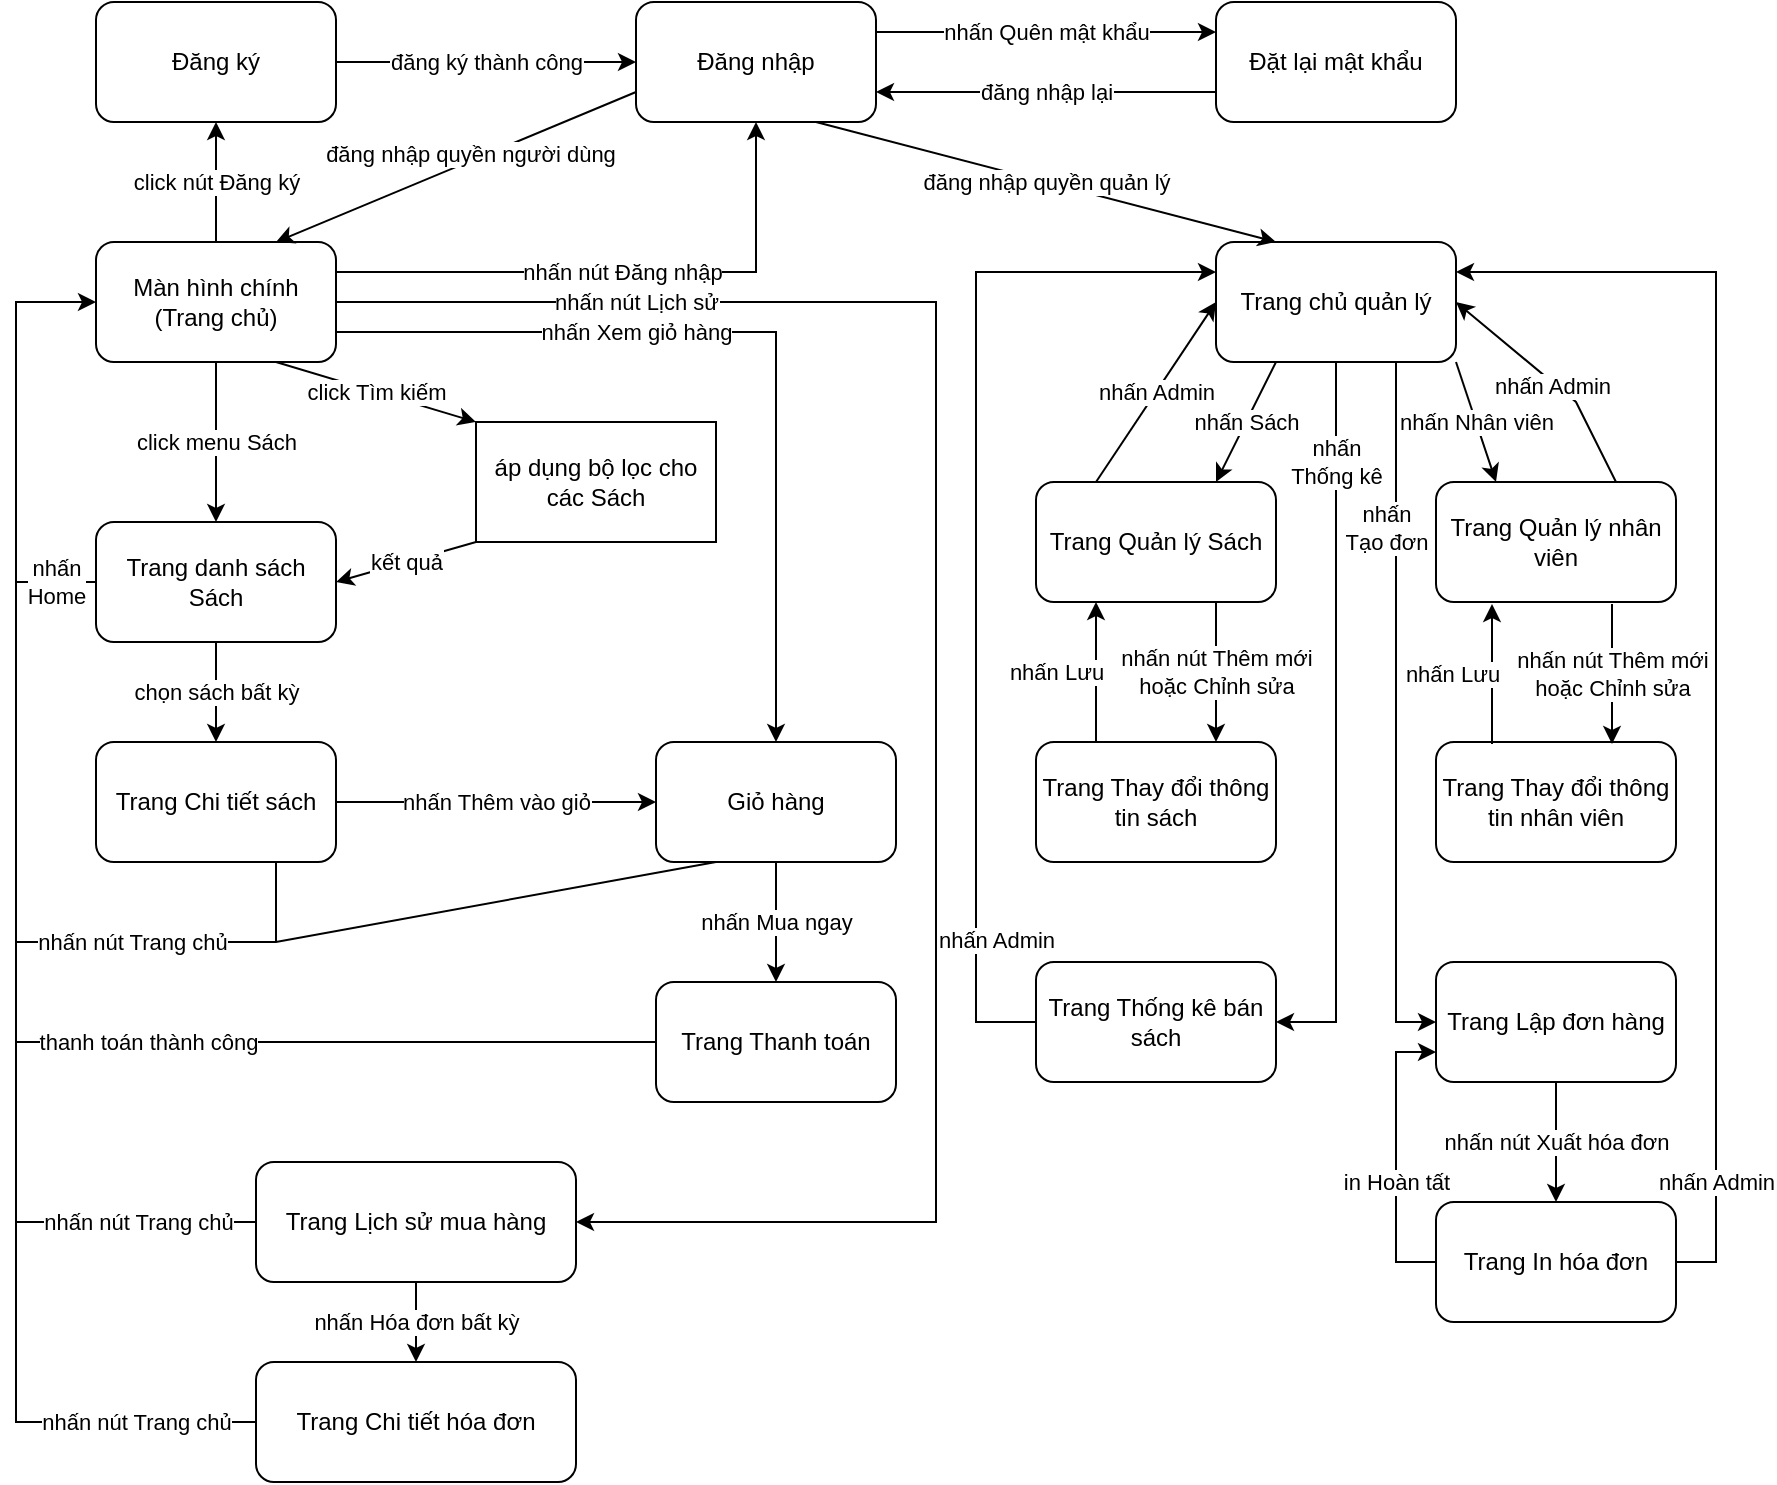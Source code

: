 <mxfile version="20.1.1" type="github">
  <diagram id="xaZp0-lInEIS3_UVOU08" name="Page-1">
    <mxGraphModel dx="976" dy="587" grid="1" gridSize="10" guides="1" tooltips="1" connect="1" arrows="1" fold="1" page="1" pageScale="1" pageWidth="850" pageHeight="1100" math="0" shadow="0">
      <root>
        <mxCell id="0" />
        <mxCell id="1" parent="0" />
        <mxCell id="3wHPNTOYspx9za74J0Ks-7" value="nhấn nút Đăng nhập" style="edgeStyle=orthogonalEdgeStyle;rounded=0;orthogonalLoop=1;jettySize=auto;html=1;exitX=1;exitY=0.25;exitDx=0;exitDy=0;" edge="1" parent="1" source="3wHPNTOYspx9za74J0Ks-2" target="3wHPNTOYspx9za74J0Ks-3">
          <mxGeometry relative="1" as="geometry" />
        </mxCell>
        <mxCell id="3wHPNTOYspx9za74J0Ks-9" value="click nút Đăng ký" style="edgeStyle=orthogonalEdgeStyle;rounded=0;orthogonalLoop=1;jettySize=auto;html=1;" edge="1" parent="1" source="3wHPNTOYspx9za74J0Ks-2" target="3wHPNTOYspx9za74J0Ks-5">
          <mxGeometry relative="1" as="geometry" />
        </mxCell>
        <mxCell id="3wHPNTOYspx9za74J0Ks-16" value="click menu Sách" style="edgeStyle=orthogonalEdgeStyle;rounded=0;orthogonalLoop=1;jettySize=auto;html=1;" edge="1" parent="1" source="3wHPNTOYspx9za74J0Ks-2" target="3wHPNTOYspx9za74J0Ks-6">
          <mxGeometry relative="1" as="geometry" />
        </mxCell>
        <mxCell id="3wHPNTOYspx9za74J0Ks-2" value="Màn hình chính&lt;br&gt;(Trang chủ)" style="rounded=1;whiteSpace=wrap;html=1;" vertex="1" parent="1">
          <mxGeometry x="50" y="210" width="120" height="60" as="geometry" />
        </mxCell>
        <mxCell id="3wHPNTOYspx9za74J0Ks-11" value="nhấn Quên mật khẩu" style="edgeStyle=orthogonalEdgeStyle;rounded=0;orthogonalLoop=1;jettySize=auto;html=1;entryX=0;entryY=0.25;entryDx=0;entryDy=0;exitX=1;exitY=0.25;exitDx=0;exitDy=0;" edge="1" parent="1" source="3wHPNTOYspx9za74J0Ks-3" target="3wHPNTOYspx9za74J0Ks-4">
          <mxGeometry relative="1" as="geometry" />
        </mxCell>
        <mxCell id="3wHPNTOYspx9za74J0Ks-3" value="Đăng nhập" style="rounded=1;whiteSpace=wrap;html=1;" vertex="1" parent="1">
          <mxGeometry x="320" y="90" width="120" height="60" as="geometry" />
        </mxCell>
        <mxCell id="3wHPNTOYspx9za74J0Ks-4" value="Đặt lại mật khẩu" style="rounded=1;whiteSpace=wrap;html=1;" vertex="1" parent="1">
          <mxGeometry x="610" y="90" width="120" height="60" as="geometry" />
        </mxCell>
        <mxCell id="3wHPNTOYspx9za74J0Ks-10" value="đăng ký thành công" style="edgeStyle=orthogonalEdgeStyle;rounded=0;orthogonalLoop=1;jettySize=auto;html=1;" edge="1" parent="1" source="3wHPNTOYspx9za74J0Ks-5" target="3wHPNTOYspx9za74J0Ks-3">
          <mxGeometry relative="1" as="geometry" />
        </mxCell>
        <mxCell id="3wHPNTOYspx9za74J0Ks-5" value="Đăng ký" style="rounded=1;whiteSpace=wrap;html=1;" vertex="1" parent="1">
          <mxGeometry x="50" y="90" width="120" height="60" as="geometry" />
        </mxCell>
        <mxCell id="3wHPNTOYspx9za74J0Ks-22" value="chọn sách bất kỳ" style="edgeStyle=orthogonalEdgeStyle;rounded=0;orthogonalLoop=1;jettySize=auto;html=1;" edge="1" parent="1" source="3wHPNTOYspx9za74J0Ks-6" target="3wHPNTOYspx9za74J0Ks-21">
          <mxGeometry relative="1" as="geometry" />
        </mxCell>
        <mxCell id="3wHPNTOYspx9za74J0Ks-6" value="Trang danh sách Sách" style="rounded=1;whiteSpace=wrap;html=1;" vertex="1" parent="1">
          <mxGeometry x="50" y="350" width="120" height="60" as="geometry" />
        </mxCell>
        <mxCell id="3wHPNTOYspx9za74J0Ks-8" value="đăng nhập quyền người dùng" style="endArrow=classic;html=1;rounded=0;exitX=0;exitY=0.75;exitDx=0;exitDy=0;entryX=0.75;entryY=0;entryDx=0;entryDy=0;" edge="1" parent="1" source="3wHPNTOYspx9za74J0Ks-3" target="3wHPNTOYspx9za74J0Ks-2">
          <mxGeometry x="-0.092" y="-3" width="50" height="50" relative="1" as="geometry">
            <mxPoint x="400" y="320" as="sourcePoint" />
            <mxPoint x="450" y="270" as="targetPoint" />
            <Array as="points" />
            <mxPoint as="offset" />
          </mxGeometry>
        </mxCell>
        <mxCell id="3wHPNTOYspx9za74J0Ks-12" value="đăng nhập lại" style="endArrow=classic;html=1;rounded=0;entryX=1;entryY=0.75;entryDx=0;entryDy=0;exitX=0;exitY=0.75;exitDx=0;exitDy=0;" edge="1" parent="1" source="3wHPNTOYspx9za74J0Ks-4" target="3wHPNTOYspx9za74J0Ks-3">
          <mxGeometry width="50" height="50" relative="1" as="geometry">
            <mxPoint x="400" y="320" as="sourcePoint" />
            <mxPoint x="450" y="270" as="targetPoint" />
          </mxGeometry>
        </mxCell>
        <mxCell id="3wHPNTOYspx9za74J0Ks-13" value="Trang chủ quản lý" style="rounded=1;whiteSpace=wrap;html=1;" vertex="1" parent="1">
          <mxGeometry x="610" y="210" width="120" height="60" as="geometry" />
        </mxCell>
        <mxCell id="3wHPNTOYspx9za74J0Ks-14" value="đăng nhập quyền quản lý" style="endArrow=classic;html=1;rounded=0;exitX=0.75;exitY=1;exitDx=0;exitDy=0;entryX=0.25;entryY=0;entryDx=0;entryDy=0;" edge="1" parent="1" source="3wHPNTOYspx9za74J0Ks-3" target="3wHPNTOYspx9za74J0Ks-13">
          <mxGeometry width="50" height="50" relative="1" as="geometry">
            <mxPoint x="420" y="340" as="sourcePoint" />
            <mxPoint x="470" y="290" as="targetPoint" />
          </mxGeometry>
        </mxCell>
        <mxCell id="3wHPNTOYspx9za74J0Ks-17" value="áp dụng bộ lọc cho các Sách" style="rounded=0;whiteSpace=wrap;html=1;" vertex="1" parent="1">
          <mxGeometry x="240" y="300" width="120" height="60" as="geometry" />
        </mxCell>
        <mxCell id="3wHPNTOYspx9za74J0Ks-18" value="click Tìm kiếm" style="endArrow=classic;html=1;rounded=0;exitX=0.75;exitY=1;exitDx=0;exitDy=0;entryX=0;entryY=0;entryDx=0;entryDy=0;" edge="1" parent="1" source="3wHPNTOYspx9za74J0Ks-2" target="3wHPNTOYspx9za74J0Ks-17">
          <mxGeometry width="50" height="50" relative="1" as="geometry">
            <mxPoint x="400" y="310" as="sourcePoint" />
            <mxPoint x="450" y="260" as="targetPoint" />
          </mxGeometry>
        </mxCell>
        <mxCell id="3wHPNTOYspx9za74J0Ks-20" value="kết quả" style="endArrow=classic;html=1;rounded=0;exitX=0;exitY=1;exitDx=0;exitDy=0;entryX=1;entryY=0.5;entryDx=0;entryDy=0;" edge="1" parent="1" source="3wHPNTOYspx9za74J0Ks-17" target="3wHPNTOYspx9za74J0Ks-6">
          <mxGeometry width="50" height="50" relative="1" as="geometry">
            <mxPoint x="400" y="310" as="sourcePoint" />
            <mxPoint x="450" y="260" as="targetPoint" />
          </mxGeometry>
        </mxCell>
        <mxCell id="3wHPNTOYspx9za74J0Ks-24" value="nhấn Thêm vào giỏ" style="edgeStyle=orthogonalEdgeStyle;rounded=0;orthogonalLoop=1;jettySize=auto;html=1;" edge="1" parent="1" source="3wHPNTOYspx9za74J0Ks-21" target="3wHPNTOYspx9za74J0Ks-23">
          <mxGeometry relative="1" as="geometry" />
        </mxCell>
        <mxCell id="3wHPNTOYspx9za74J0Ks-21" value="Trang Chi tiết sách" style="rounded=1;whiteSpace=wrap;html=1;" vertex="1" parent="1">
          <mxGeometry x="50" y="460" width="120" height="60" as="geometry" />
        </mxCell>
        <mxCell id="3wHPNTOYspx9za74J0Ks-27" value="nhấn Mua ngay" style="edgeStyle=orthogonalEdgeStyle;rounded=0;orthogonalLoop=1;jettySize=auto;html=1;" edge="1" parent="1" source="3wHPNTOYspx9za74J0Ks-23" target="3wHPNTOYspx9za74J0Ks-26">
          <mxGeometry relative="1" as="geometry" />
        </mxCell>
        <mxCell id="3wHPNTOYspx9za74J0Ks-23" value="Giỏ hàng" style="rounded=1;whiteSpace=wrap;html=1;" vertex="1" parent="1">
          <mxGeometry x="330" y="460" width="120" height="60" as="geometry" />
        </mxCell>
        <mxCell id="3wHPNTOYspx9za74J0Ks-25" value="nhấn Xem giỏ hàng" style="endArrow=classic;html=1;rounded=0;exitX=1;exitY=0.75;exitDx=0;exitDy=0;entryX=0.5;entryY=0;entryDx=0;entryDy=0;" edge="1" parent="1" source="3wHPNTOYspx9za74J0Ks-2" target="3wHPNTOYspx9za74J0Ks-23">
          <mxGeometry x="-0.294" width="50" height="50" relative="1" as="geometry">
            <mxPoint x="400" y="410" as="sourcePoint" />
            <mxPoint x="450" y="360" as="targetPoint" />
            <Array as="points">
              <mxPoint x="390" y="255" />
            </Array>
            <mxPoint as="offset" />
          </mxGeometry>
        </mxCell>
        <mxCell id="3wHPNTOYspx9za74J0Ks-26" value="Trang Thanh toán" style="rounded=1;whiteSpace=wrap;html=1;" vertex="1" parent="1">
          <mxGeometry x="330" y="580" width="120" height="60" as="geometry" />
        </mxCell>
        <mxCell id="3wHPNTOYspx9za74J0Ks-28" value="thanh toán thành công" style="endArrow=classic;html=1;rounded=0;exitX=0;exitY=0.5;exitDx=0;exitDy=0;entryX=0;entryY=0.5;entryDx=0;entryDy=0;" edge="1" parent="1" source="3wHPNTOYspx9za74J0Ks-26" target="3wHPNTOYspx9za74J0Ks-2">
          <mxGeometry x="-0.304" width="50" height="50" relative="1" as="geometry">
            <mxPoint x="400" y="510" as="sourcePoint" />
            <mxPoint x="450" y="460" as="targetPoint" />
            <Array as="points">
              <mxPoint x="10" y="610" />
              <mxPoint x="10" y="240" />
            </Array>
            <mxPoint as="offset" />
          </mxGeometry>
        </mxCell>
        <mxCell id="3wHPNTOYspx9za74J0Ks-32" value="nhấn nút Trang chủ" style="endArrow=none;html=1;rounded=0;exitX=0.25;exitY=1;exitDx=0;exitDy=0;" edge="1" parent="1" source="3wHPNTOYspx9za74J0Ks-23">
          <mxGeometry x="0.673" width="50" height="50" relative="1" as="geometry">
            <mxPoint x="420" y="510" as="sourcePoint" />
            <mxPoint x="10" y="560" as="targetPoint" />
            <Array as="points">
              <mxPoint x="140" y="560" />
            </Array>
            <mxPoint as="offset" />
          </mxGeometry>
        </mxCell>
        <mxCell id="3wHPNTOYspx9za74J0Ks-33" value="" style="endArrow=none;html=1;rounded=0;exitX=0.75;exitY=1;exitDx=0;exitDy=0;" edge="1" parent="1" source="3wHPNTOYspx9za74J0Ks-21">
          <mxGeometry width="50" height="50" relative="1" as="geometry">
            <mxPoint x="420" y="510" as="sourcePoint" />
            <mxPoint x="140" y="560" as="targetPoint" />
            <Array as="points">
              <mxPoint x="140" y="560" />
            </Array>
          </mxGeometry>
        </mxCell>
        <mxCell id="3wHPNTOYspx9za74J0Ks-35" value="nhấn&lt;br&gt;Home" style="endArrow=none;html=1;rounded=0;exitX=0;exitY=0.5;exitDx=0;exitDy=0;" edge="1" parent="1" source="3wHPNTOYspx9za74J0Ks-6">
          <mxGeometry width="50" height="50" relative="1" as="geometry">
            <mxPoint x="420" y="410" as="sourcePoint" />
            <mxPoint x="10" y="380" as="targetPoint" />
            <mxPoint as="offset" />
          </mxGeometry>
        </mxCell>
        <mxCell id="3wHPNTOYspx9za74J0Ks-40" value="nhấn Hóa đơn bất kỳ" style="edgeStyle=orthogonalEdgeStyle;rounded=0;orthogonalLoop=1;jettySize=auto;html=1;" edge="1" parent="1" source="3wHPNTOYspx9za74J0Ks-38" target="3wHPNTOYspx9za74J0Ks-39">
          <mxGeometry relative="1" as="geometry" />
        </mxCell>
        <mxCell id="3wHPNTOYspx9za74J0Ks-38" value="Trang Lịch sử mua hàng" style="rounded=1;whiteSpace=wrap;html=1;" vertex="1" parent="1">
          <mxGeometry x="130" y="670" width="160" height="60" as="geometry" />
        </mxCell>
        <mxCell id="3wHPNTOYspx9za74J0Ks-39" value="Trang Chi tiết hóa đơn" style="rounded=1;whiteSpace=wrap;html=1;" vertex="1" parent="1">
          <mxGeometry x="130" y="770" width="160" height="60" as="geometry" />
        </mxCell>
        <mxCell id="3wHPNTOYspx9za74J0Ks-41" value="nhấn nút Lịch sử" style="endArrow=classic;html=1;rounded=0;exitX=1;exitY=0.5;exitDx=0;exitDy=0;entryX=1;entryY=0.5;entryDx=0;entryDy=0;" edge="1" parent="1" source="3wHPNTOYspx9za74J0Ks-2" target="3wHPNTOYspx9za74J0Ks-38">
          <mxGeometry x="-0.681" width="50" height="50" relative="1" as="geometry">
            <mxPoint x="410" y="470" as="sourcePoint" />
            <mxPoint x="460" y="420" as="targetPoint" />
            <Array as="points">
              <mxPoint x="470" y="240" />
              <mxPoint x="470" y="700" />
            </Array>
            <mxPoint as="offset" />
          </mxGeometry>
        </mxCell>
        <mxCell id="3wHPNTOYspx9za74J0Ks-42" value="nhấn nút Trang chủ" style="endArrow=none;html=1;rounded=0;entryX=0;entryY=0.5;entryDx=0;entryDy=0;" edge="1" parent="1" target="3wHPNTOYspx9za74J0Ks-39">
          <mxGeometry x="0.613" width="50" height="50" relative="1" as="geometry">
            <mxPoint x="10" y="610" as="sourcePoint" />
            <mxPoint x="290" y="620" as="targetPoint" />
            <Array as="points">
              <mxPoint x="10" y="800" />
            </Array>
            <mxPoint as="offset" />
          </mxGeometry>
        </mxCell>
        <mxCell id="3wHPNTOYspx9za74J0Ks-43" value="" style="endArrow=none;html=1;rounded=0;exitX=0;exitY=0.5;exitDx=0;exitDy=0;" edge="1" parent="1" source="3wHPNTOYspx9za74J0Ks-38">
          <mxGeometry width="50" height="50" relative="1" as="geometry">
            <mxPoint x="240" y="670" as="sourcePoint" />
            <mxPoint x="10" y="700" as="targetPoint" />
          </mxGeometry>
        </mxCell>
        <mxCell id="3wHPNTOYspx9za74J0Ks-44" value="nhấn nút Trang chủ" style="edgeLabel;html=1;align=center;verticalAlign=middle;resizable=0;points=[];" vertex="1" connectable="0" parent="3wHPNTOYspx9za74J0Ks-43">
          <mxGeometry x="-0.34" y="2" relative="1" as="geometry">
            <mxPoint x="-20" y="-2" as="offset" />
          </mxGeometry>
        </mxCell>
        <mxCell id="3wHPNTOYspx9za74J0Ks-48" value="nhấn nút Thêm mới&lt;br&gt;hoặc Chỉnh sửa" style="edgeStyle=orthogonalEdgeStyle;rounded=0;orthogonalLoop=1;jettySize=auto;html=1;exitX=0.75;exitY=1;exitDx=0;exitDy=0;entryX=0.75;entryY=0;entryDx=0;entryDy=0;" edge="1" parent="1" source="3wHPNTOYspx9za74J0Ks-45" target="3wHPNTOYspx9za74J0Ks-46">
          <mxGeometry relative="1" as="geometry" />
        </mxCell>
        <mxCell id="3wHPNTOYspx9za74J0Ks-45" value="Trang Quản lý Sách" style="rounded=1;whiteSpace=wrap;html=1;" vertex="1" parent="1">
          <mxGeometry x="520" y="330" width="120" height="60" as="geometry" />
        </mxCell>
        <mxCell id="3wHPNTOYspx9za74J0Ks-46" value="Trang Thay đổi thông tin sách" style="rounded=1;whiteSpace=wrap;html=1;" vertex="1" parent="1">
          <mxGeometry x="520" y="460" width="120" height="60" as="geometry" />
        </mxCell>
        <mxCell id="3wHPNTOYspx9za74J0Ks-47" value="nhấn Sách" style="endArrow=classic;html=1;rounded=0;exitX=0.25;exitY=1;exitDx=0;exitDy=0;entryX=0.75;entryY=0;entryDx=0;entryDy=0;" edge="1" parent="1" source="3wHPNTOYspx9za74J0Ks-13" target="3wHPNTOYspx9za74J0Ks-45">
          <mxGeometry width="50" height="50" relative="1" as="geometry">
            <mxPoint x="700" y="400" as="sourcePoint" />
            <mxPoint x="750" y="350" as="targetPoint" />
          </mxGeometry>
        </mxCell>
        <mxCell id="3wHPNTOYspx9za74J0Ks-49" value="nhấn Lưu" style="endArrow=classic;html=1;rounded=0;exitX=0.25;exitY=0;exitDx=0;exitDy=0;entryX=0.25;entryY=1;entryDx=0;entryDy=0;" edge="1" parent="1" source="3wHPNTOYspx9za74J0Ks-46" target="3wHPNTOYspx9za74J0Ks-45">
          <mxGeometry y="20" width="50" height="50" relative="1" as="geometry">
            <mxPoint x="590" y="370" as="sourcePoint" />
            <mxPoint x="640" y="320" as="targetPoint" />
            <Array as="points">
              <mxPoint x="550" y="390" />
            </Array>
            <mxPoint as="offset" />
          </mxGeometry>
        </mxCell>
        <mxCell id="3wHPNTOYspx9za74J0Ks-50" value="nhấn Admin" style="endArrow=classic;html=1;rounded=0;exitX=0.25;exitY=0;exitDx=0;exitDy=0;entryX=0;entryY=0.5;entryDx=0;entryDy=0;" edge="1" parent="1" source="3wHPNTOYspx9za74J0Ks-45" target="3wHPNTOYspx9za74J0Ks-13">
          <mxGeometry width="50" height="50" relative="1" as="geometry">
            <mxPoint x="740" y="460" as="sourcePoint" />
            <mxPoint x="790" y="410" as="targetPoint" />
          </mxGeometry>
        </mxCell>
        <mxCell id="3wHPNTOYspx9za74J0Ks-51" value="Trang Thống kê bán sách" style="rounded=1;whiteSpace=wrap;html=1;" vertex="1" parent="1">
          <mxGeometry x="520" y="570" width="120" height="60" as="geometry" />
        </mxCell>
        <mxCell id="3wHPNTOYspx9za74J0Ks-54" value="nhấn nút Xuất hóa đơn" style="edgeStyle=orthogonalEdgeStyle;rounded=0;orthogonalLoop=1;jettySize=auto;html=1;" edge="1" parent="1" source="3wHPNTOYspx9za74J0Ks-52" target="3wHPNTOYspx9za74J0Ks-53">
          <mxGeometry relative="1" as="geometry" />
        </mxCell>
        <mxCell id="3wHPNTOYspx9za74J0Ks-52" value="Trang Lập đơn hàng" style="rounded=1;whiteSpace=wrap;html=1;" vertex="1" parent="1">
          <mxGeometry x="720" y="570" width="120" height="60" as="geometry" />
        </mxCell>
        <mxCell id="3wHPNTOYspx9za74J0Ks-53" value="Trang In hóa đơn" style="whiteSpace=wrap;html=1;rounded=1;" vertex="1" parent="1">
          <mxGeometry x="720" y="690" width="120" height="60" as="geometry" />
        </mxCell>
        <mxCell id="3wHPNTOYspx9za74J0Ks-55" value="Trang Quản lý nhân viên" style="rounded=1;whiteSpace=wrap;html=1;" vertex="1" parent="1">
          <mxGeometry x="720" y="330" width="120" height="60" as="geometry" />
        </mxCell>
        <mxCell id="3wHPNTOYspx9za74J0Ks-56" value="" style="endArrow=classic;html=1;rounded=0;exitX=0.5;exitY=1;exitDx=0;exitDy=0;entryX=1;entryY=0.5;entryDx=0;entryDy=0;" edge="1" parent="1" source="3wHPNTOYspx9za74J0Ks-13" target="3wHPNTOYspx9za74J0Ks-51">
          <mxGeometry width="50" height="50" relative="1" as="geometry">
            <mxPoint x="550" y="450" as="sourcePoint" />
            <mxPoint x="600" y="400" as="targetPoint" />
            <Array as="points">
              <mxPoint x="670" y="600" />
            </Array>
          </mxGeometry>
        </mxCell>
        <mxCell id="3wHPNTOYspx9za74J0Ks-57" value="nhấn&lt;br&gt;Thống kê" style="edgeLabel;html=1;align=center;verticalAlign=middle;resizable=0;points=[];" vertex="1" connectable="0" parent="3wHPNTOYspx9za74J0Ks-56">
          <mxGeometry x="-0.783" y="-2" relative="1" as="geometry">
            <mxPoint x="2" y="11" as="offset" />
          </mxGeometry>
        </mxCell>
        <mxCell id="3wHPNTOYspx9za74J0Ks-58" value="" style="endArrow=classic;html=1;rounded=0;exitX=0.75;exitY=1;exitDx=0;exitDy=0;entryX=0;entryY=0.5;entryDx=0;entryDy=0;" edge="1" parent="1" source="3wHPNTOYspx9za74J0Ks-13" target="3wHPNTOYspx9za74J0Ks-52">
          <mxGeometry width="50" height="50" relative="1" as="geometry">
            <mxPoint x="550" y="450" as="sourcePoint" />
            <mxPoint x="600" y="400" as="targetPoint" />
            <Array as="points">
              <mxPoint x="700" y="600" />
            </Array>
          </mxGeometry>
        </mxCell>
        <mxCell id="3wHPNTOYspx9za74J0Ks-59" value="nhấn&lt;br&gt;Tạo đơn" style="edgeLabel;html=1;align=center;verticalAlign=middle;resizable=0;points=[];" vertex="1" connectable="0" parent="3wHPNTOYspx9za74J0Ks-58">
          <mxGeometry x="-0.234" relative="1" as="geometry">
            <mxPoint x="-5" y="-51" as="offset" />
          </mxGeometry>
        </mxCell>
        <mxCell id="3wHPNTOYspx9za74J0Ks-61" value="" style="endArrow=classic;html=1;rounded=0;exitX=0;exitY=0.5;exitDx=0;exitDy=0;entryX=0;entryY=0.25;entryDx=0;entryDy=0;" edge="1" parent="1" source="3wHPNTOYspx9za74J0Ks-51" target="3wHPNTOYspx9za74J0Ks-13">
          <mxGeometry width="50" height="50" relative="1" as="geometry">
            <mxPoint x="550" y="440" as="sourcePoint" />
            <mxPoint x="600" y="390" as="targetPoint" />
            <Array as="points">
              <mxPoint x="490" y="600" />
              <mxPoint x="490" y="225" />
            </Array>
          </mxGeometry>
        </mxCell>
        <mxCell id="3wHPNTOYspx9za74J0Ks-62" value="nhấn Admin" style="edgeLabel;html=1;align=center;verticalAlign=middle;resizable=0;points=[];" vertex="1" connectable="0" parent="3wHPNTOYspx9za74J0Ks-61">
          <mxGeometry x="-0.728" y="3" relative="1" as="geometry">
            <mxPoint x="13" as="offset" />
          </mxGeometry>
        </mxCell>
        <mxCell id="3wHPNTOYspx9za74J0Ks-63" value="nhấn Nhân viên" style="endArrow=classic;html=1;rounded=0;exitX=1;exitY=1;exitDx=0;exitDy=0;entryX=0.25;entryY=0;entryDx=0;entryDy=0;" edge="1" parent="1" source="3wHPNTOYspx9za74J0Ks-13" target="3wHPNTOYspx9za74J0Ks-55">
          <mxGeometry width="50" height="50" relative="1" as="geometry">
            <mxPoint x="730" y="430" as="sourcePoint" />
            <mxPoint x="780" y="380" as="targetPoint" />
          </mxGeometry>
        </mxCell>
        <mxCell id="3wHPNTOYspx9za74J0Ks-64" value="Trang Thay đổi thông tin nhân viên" style="rounded=1;whiteSpace=wrap;html=1;" vertex="1" parent="1">
          <mxGeometry x="720" y="460" width="120" height="60" as="geometry" />
        </mxCell>
        <mxCell id="3wHPNTOYspx9za74J0Ks-65" value="nhấn nút Thêm mới&lt;br&gt;hoặc Chỉnh sửa" style="edgeStyle=orthogonalEdgeStyle;rounded=0;orthogonalLoop=1;jettySize=auto;html=1;exitX=0.75;exitY=1;exitDx=0;exitDy=0;entryX=0.75;entryY=0;entryDx=0;entryDy=0;" edge="1" parent="1">
          <mxGeometry relative="1" as="geometry">
            <mxPoint x="808" y="391" as="sourcePoint" />
            <mxPoint x="808" y="461" as="targetPoint" />
          </mxGeometry>
        </mxCell>
        <mxCell id="3wHPNTOYspx9za74J0Ks-66" value="nhấn Lưu" style="endArrow=classic;html=1;rounded=0;exitX=0.25;exitY=0;exitDx=0;exitDy=0;entryX=0.25;entryY=1;entryDx=0;entryDy=0;" edge="1" parent="1">
          <mxGeometry y="20" width="50" height="50" relative="1" as="geometry">
            <mxPoint x="748" y="461" as="sourcePoint" />
            <mxPoint x="748" y="391" as="targetPoint" />
            <Array as="points">
              <mxPoint x="748" y="391" />
            </Array>
            <mxPoint as="offset" />
          </mxGeometry>
        </mxCell>
        <mxCell id="3wHPNTOYspx9za74J0Ks-67" value="" style="endArrow=classic;html=1;rounded=0;entryX=1;entryY=0.5;entryDx=0;entryDy=0;exitX=0.75;exitY=0;exitDx=0;exitDy=0;" edge="1" parent="1" source="3wHPNTOYspx9za74J0Ks-55" target="3wHPNTOYspx9za74J0Ks-13">
          <mxGeometry width="50" height="50" relative="1" as="geometry">
            <mxPoint x="730" y="430" as="sourcePoint" />
            <mxPoint x="780" y="380" as="targetPoint" />
            <Array as="points">
              <mxPoint x="790" y="290" />
            </Array>
          </mxGeometry>
        </mxCell>
        <mxCell id="3wHPNTOYspx9za74J0Ks-68" value="nhấn Admin" style="edgeLabel;html=1;align=center;verticalAlign=middle;resizable=0;points=[];" vertex="1" connectable="0" parent="3wHPNTOYspx9za74J0Ks-67">
          <mxGeometry x="-0.035" y="2" relative="1" as="geometry">
            <mxPoint as="offset" />
          </mxGeometry>
        </mxCell>
        <mxCell id="3wHPNTOYspx9za74J0Ks-69" value="" style="endArrow=classic;html=1;rounded=0;entryX=1;entryY=0.25;entryDx=0;entryDy=0;exitX=1;exitY=0.5;exitDx=0;exitDy=0;" edge="1" parent="1" source="3wHPNTOYspx9za74J0Ks-53" target="3wHPNTOYspx9za74J0Ks-13">
          <mxGeometry width="50" height="50" relative="1" as="geometry">
            <mxPoint x="730" y="430" as="sourcePoint" />
            <mxPoint x="780" y="380" as="targetPoint" />
            <Array as="points">
              <mxPoint x="860" y="720" />
              <mxPoint x="860" y="225" />
            </Array>
          </mxGeometry>
        </mxCell>
        <mxCell id="3wHPNTOYspx9za74J0Ks-70" value="nhấn Admin" style="edgeLabel;html=1;align=center;verticalAlign=middle;resizable=0;points=[];" vertex="1" connectable="0" parent="3wHPNTOYspx9za74J0Ks-69">
          <mxGeometry x="-0.862" relative="1" as="geometry">
            <mxPoint y="-16" as="offset" />
          </mxGeometry>
        </mxCell>
        <mxCell id="3wHPNTOYspx9za74J0Ks-71" value="in Hoàn tất" style="endArrow=classic;html=1;rounded=0;exitX=0;exitY=0.5;exitDx=0;exitDy=0;entryX=0;entryY=0.75;entryDx=0;entryDy=0;" edge="1" parent="1" source="3wHPNTOYspx9za74J0Ks-53" target="3wHPNTOYspx9za74J0Ks-52">
          <mxGeometry x="-0.172" width="50" height="50" relative="1" as="geometry">
            <mxPoint x="710" y="500" as="sourcePoint" />
            <mxPoint x="760" y="450" as="targetPoint" />
            <Array as="points">
              <mxPoint x="700" y="720" />
              <mxPoint x="700" y="615" />
            </Array>
            <mxPoint as="offset" />
          </mxGeometry>
        </mxCell>
      </root>
    </mxGraphModel>
  </diagram>
</mxfile>

